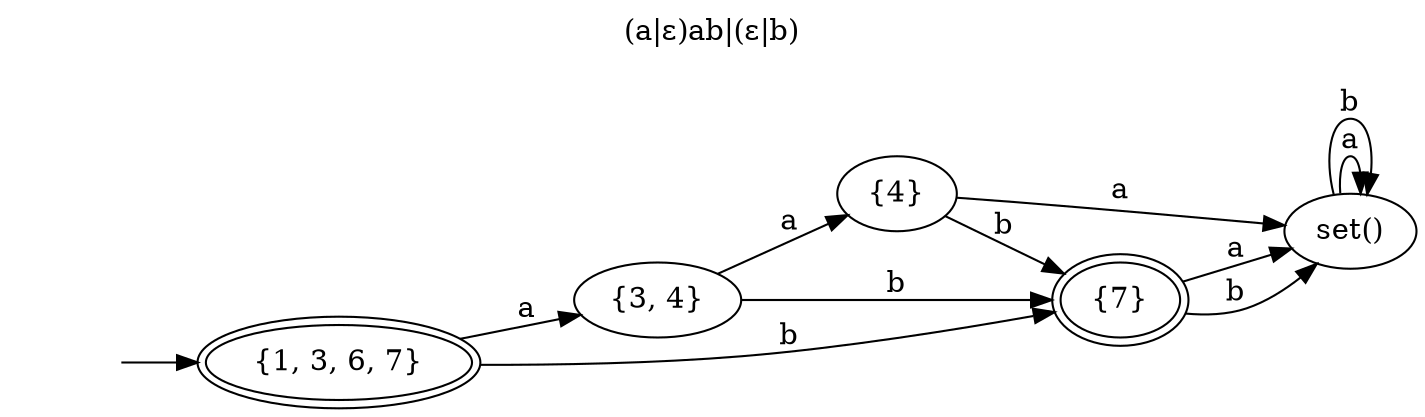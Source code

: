 digraph G {
	rankdir=LR
	labelloc="t";
	label="(a|ε)ab|(ε|b)"
	" " [shape=plaintext]	"{1, 3, 6, 7}" [peripheries=2] 
	"{3, 4}"  
	"{7}" [peripheries=2] 
	"set()"  
	"{4}"  
	" " -> "{1, 3, 6, 7}" 
	"{1, 3, 6, 7}" -> "{3, 4}" [label="a"]
	"{1, 3, 6, 7}" -> "{7}" [label="b"]
	"{7}" -> "set()" [label="a"]
	"{7}" -> "set()" [label="b"]
	"set()" -> "set()" [label="a"]
	"set()" -> "set()" [label="b"]
	"{3, 4}" -> "{4}" [label="a"]
	"{3, 4}" -> "{7}" [label="b"]
	"{4}" -> "set()" [label="a"]
	"{4}" -> "{7}" [label="b"]
}